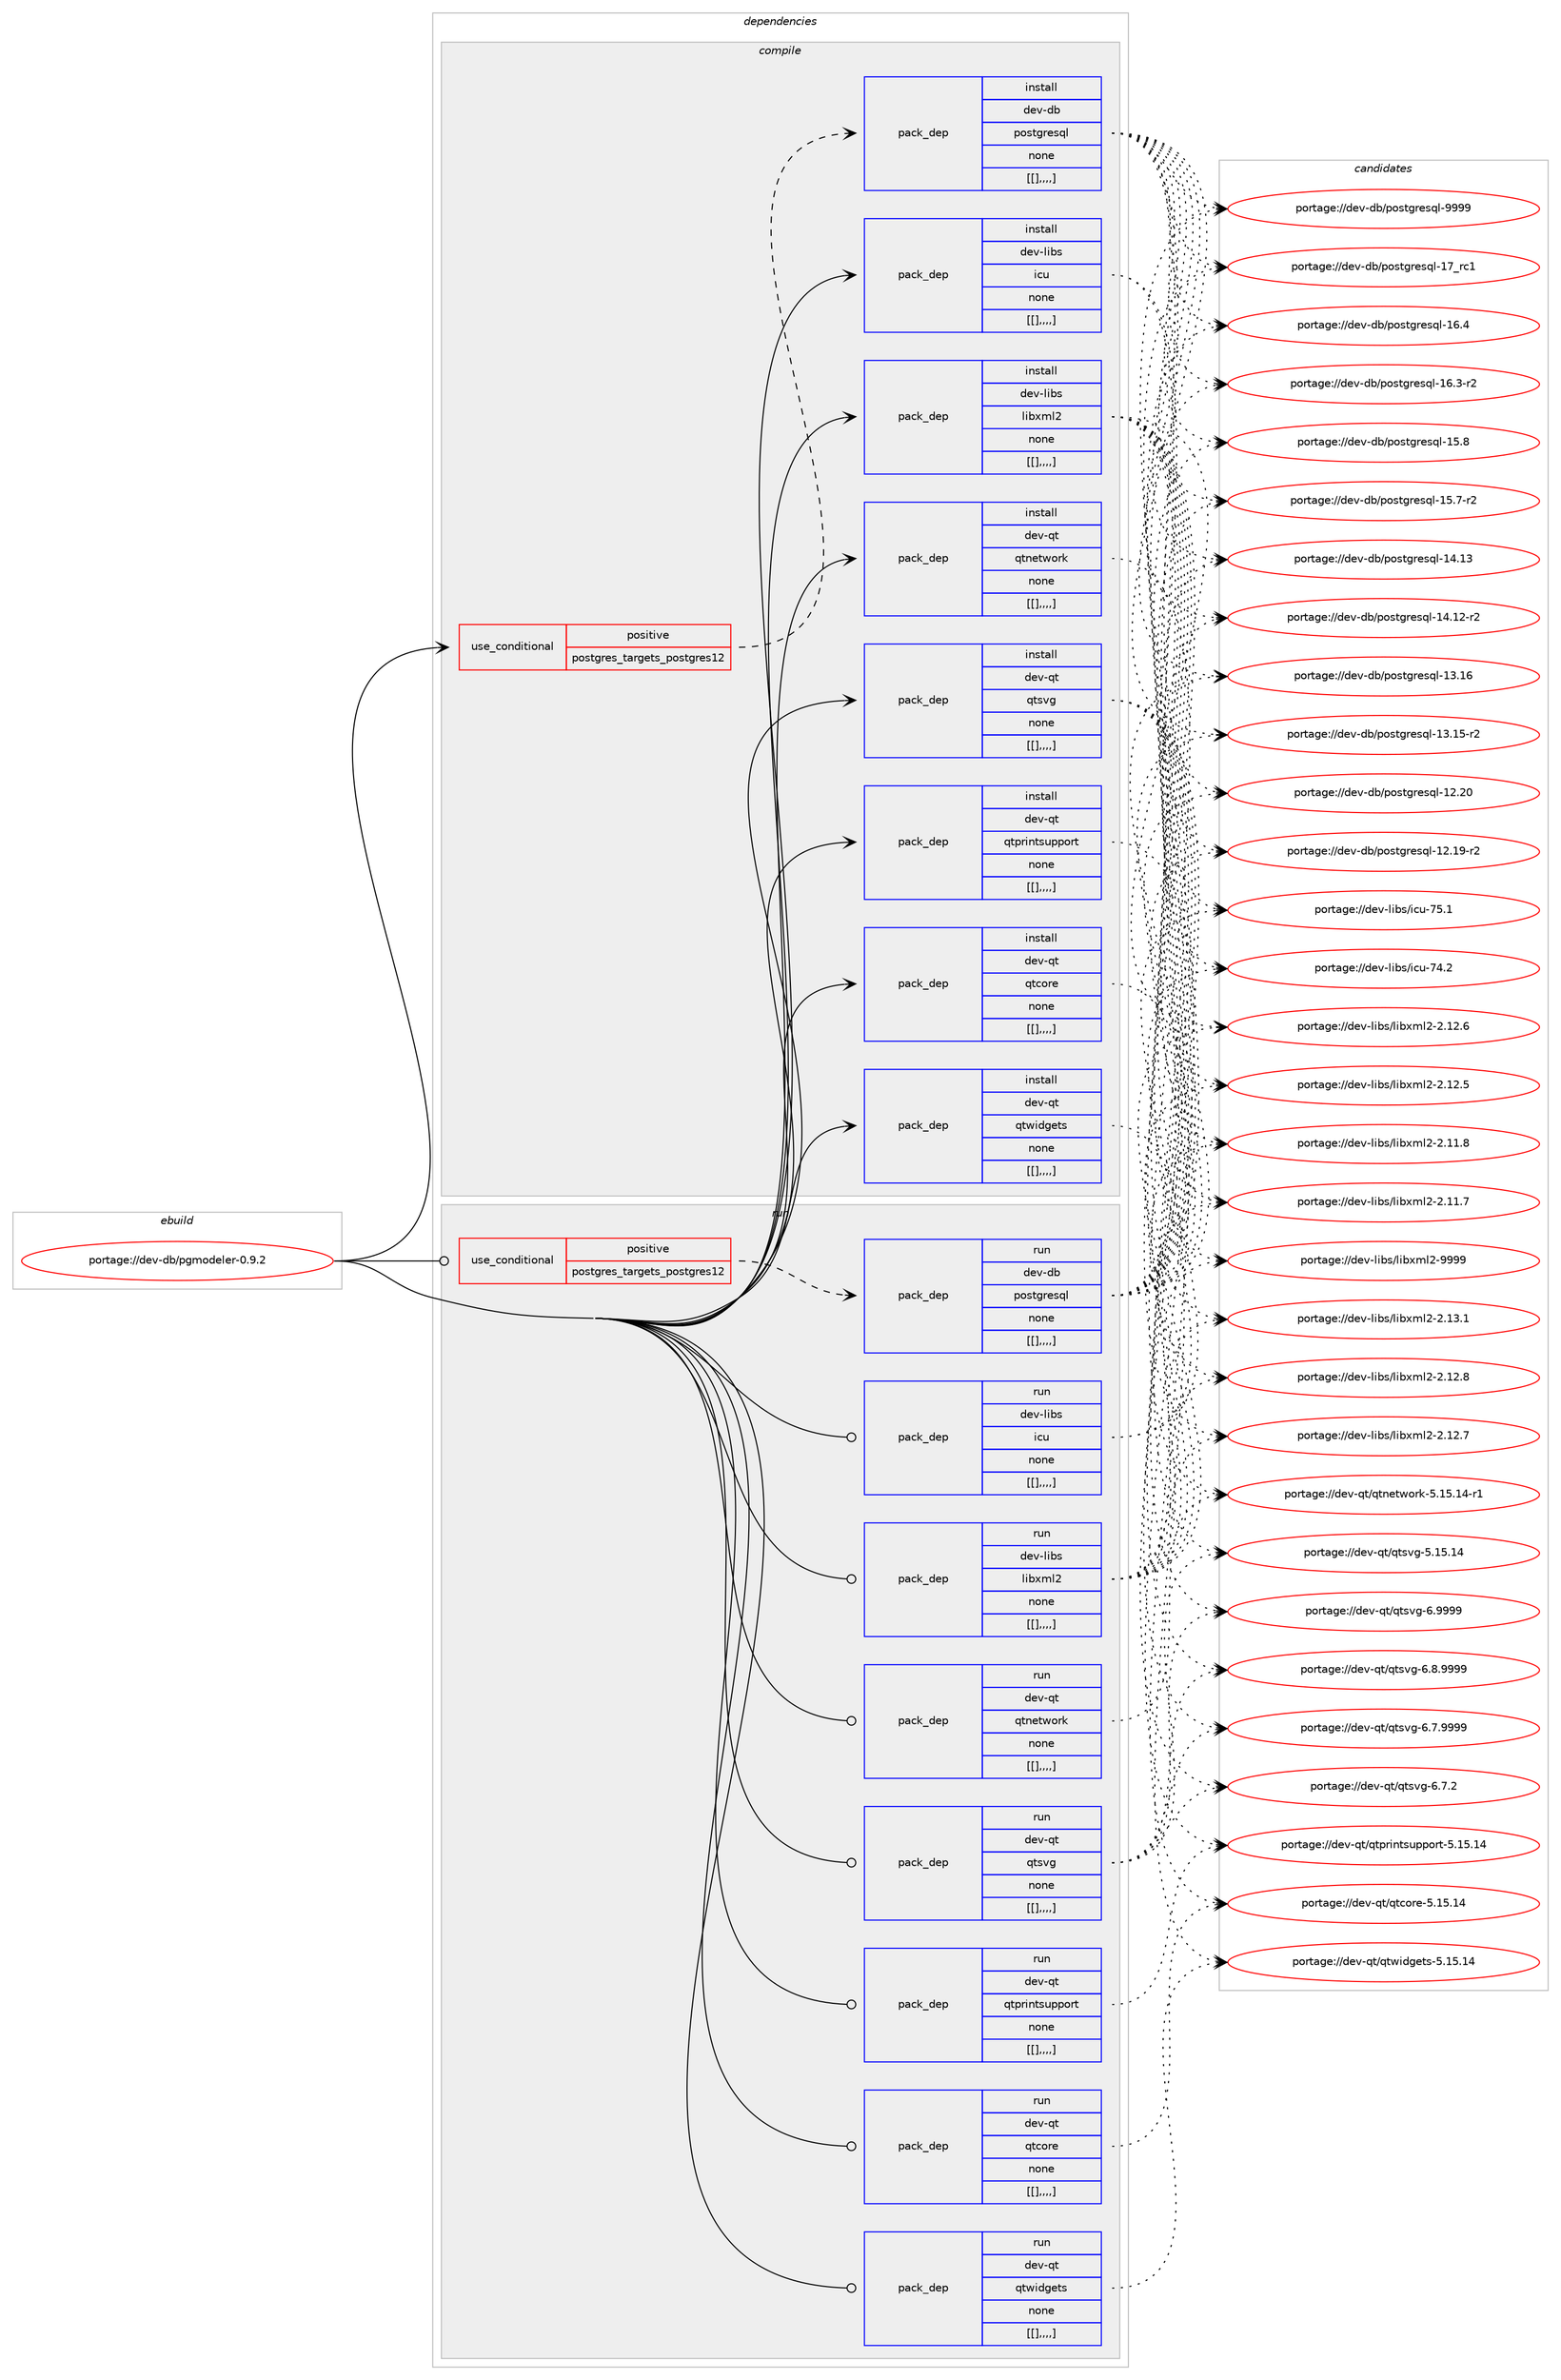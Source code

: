 digraph prolog {

# *************
# Graph options
# *************

newrank=true;
concentrate=true;
compound=true;
graph [rankdir=LR,fontname=Helvetica,fontsize=10,ranksep=1.5];#, ranksep=2.5, nodesep=0.2];
edge  [arrowhead=vee];
node  [fontname=Helvetica,fontsize=10];

# **********
# The ebuild
# **********

subgraph cluster_leftcol {
color=gray;
label=<<i>ebuild</i>>;
id [label="portage://dev-db/pgmodeler-0.9.2", color=red, width=4, href="../dev-db/pgmodeler-0.9.2.svg"];
}

# ****************
# The dependencies
# ****************

subgraph cluster_midcol {
color=gray;
label=<<i>dependencies</i>>;
subgraph cluster_compile {
fillcolor="#eeeeee";
style=filled;
label=<<i>compile</i>>;
subgraph cond18124 {
dependency68859 [label=<<TABLE BORDER="0" CELLBORDER="1" CELLSPACING="0" CELLPADDING="4"><TR><TD ROWSPAN="3" CELLPADDING="10">use_conditional</TD></TR><TR><TD>positive</TD></TR><TR><TD>postgres_targets_postgres12</TD></TR></TABLE>>, shape=none, color=red];
subgraph pack49790 {
dependency68860 [label=<<TABLE BORDER="0" CELLBORDER="1" CELLSPACING="0" CELLPADDING="4" WIDTH="220"><TR><TD ROWSPAN="6" CELLPADDING="30">pack_dep</TD></TR><TR><TD WIDTH="110">install</TD></TR><TR><TD>dev-db</TD></TR><TR><TD>postgresql</TD></TR><TR><TD>none</TD></TR><TR><TD>[[],,,,]</TD></TR></TABLE>>, shape=none, color=blue];
}
dependency68859:e -> dependency68860:w [weight=20,style="dashed",arrowhead="vee"];
}
id:e -> dependency68859:w [weight=20,style="solid",arrowhead="vee"];
subgraph pack49791 {
dependency68861 [label=<<TABLE BORDER="0" CELLBORDER="1" CELLSPACING="0" CELLPADDING="4" WIDTH="220"><TR><TD ROWSPAN="6" CELLPADDING="30">pack_dep</TD></TR><TR><TD WIDTH="110">install</TD></TR><TR><TD>dev-libs</TD></TR><TR><TD>icu</TD></TR><TR><TD>none</TD></TR><TR><TD>[[],,,,]</TD></TR></TABLE>>, shape=none, color=blue];
}
id:e -> dependency68861:w [weight=20,style="solid",arrowhead="vee"];
subgraph pack49792 {
dependency68862 [label=<<TABLE BORDER="0" CELLBORDER="1" CELLSPACING="0" CELLPADDING="4" WIDTH="220"><TR><TD ROWSPAN="6" CELLPADDING="30">pack_dep</TD></TR><TR><TD WIDTH="110">install</TD></TR><TR><TD>dev-libs</TD></TR><TR><TD>libxml2</TD></TR><TR><TD>none</TD></TR><TR><TD>[[],,,,]</TD></TR></TABLE>>, shape=none, color=blue];
}
id:e -> dependency68862:w [weight=20,style="solid",arrowhead="vee"];
subgraph pack49793 {
dependency68863 [label=<<TABLE BORDER="0" CELLBORDER="1" CELLSPACING="0" CELLPADDING="4" WIDTH="220"><TR><TD ROWSPAN="6" CELLPADDING="30">pack_dep</TD></TR><TR><TD WIDTH="110">install</TD></TR><TR><TD>dev-qt</TD></TR><TR><TD>qtcore</TD></TR><TR><TD>none</TD></TR><TR><TD>[[],,,,]</TD></TR></TABLE>>, shape=none, color=blue];
}
id:e -> dependency68863:w [weight=20,style="solid",arrowhead="vee"];
subgraph pack49794 {
dependency68864 [label=<<TABLE BORDER="0" CELLBORDER="1" CELLSPACING="0" CELLPADDING="4" WIDTH="220"><TR><TD ROWSPAN="6" CELLPADDING="30">pack_dep</TD></TR><TR><TD WIDTH="110">install</TD></TR><TR><TD>dev-qt</TD></TR><TR><TD>qtnetwork</TD></TR><TR><TD>none</TD></TR><TR><TD>[[],,,,]</TD></TR></TABLE>>, shape=none, color=blue];
}
id:e -> dependency68864:w [weight=20,style="solid",arrowhead="vee"];
subgraph pack49795 {
dependency68865 [label=<<TABLE BORDER="0" CELLBORDER="1" CELLSPACING="0" CELLPADDING="4" WIDTH="220"><TR><TD ROWSPAN="6" CELLPADDING="30">pack_dep</TD></TR><TR><TD WIDTH="110">install</TD></TR><TR><TD>dev-qt</TD></TR><TR><TD>qtprintsupport</TD></TR><TR><TD>none</TD></TR><TR><TD>[[],,,,]</TD></TR></TABLE>>, shape=none, color=blue];
}
id:e -> dependency68865:w [weight=20,style="solid",arrowhead="vee"];
subgraph pack49796 {
dependency68866 [label=<<TABLE BORDER="0" CELLBORDER="1" CELLSPACING="0" CELLPADDING="4" WIDTH="220"><TR><TD ROWSPAN="6" CELLPADDING="30">pack_dep</TD></TR><TR><TD WIDTH="110">install</TD></TR><TR><TD>dev-qt</TD></TR><TR><TD>qtsvg</TD></TR><TR><TD>none</TD></TR><TR><TD>[[],,,,]</TD></TR></TABLE>>, shape=none, color=blue];
}
id:e -> dependency68866:w [weight=20,style="solid",arrowhead="vee"];
subgraph pack49797 {
dependency68867 [label=<<TABLE BORDER="0" CELLBORDER="1" CELLSPACING="0" CELLPADDING="4" WIDTH="220"><TR><TD ROWSPAN="6" CELLPADDING="30">pack_dep</TD></TR><TR><TD WIDTH="110">install</TD></TR><TR><TD>dev-qt</TD></TR><TR><TD>qtwidgets</TD></TR><TR><TD>none</TD></TR><TR><TD>[[],,,,]</TD></TR></TABLE>>, shape=none, color=blue];
}
id:e -> dependency68867:w [weight=20,style="solid",arrowhead="vee"];
}
subgraph cluster_compileandrun {
fillcolor="#eeeeee";
style=filled;
label=<<i>compile and run</i>>;
}
subgraph cluster_run {
fillcolor="#eeeeee";
style=filled;
label=<<i>run</i>>;
subgraph cond18125 {
dependency68868 [label=<<TABLE BORDER="0" CELLBORDER="1" CELLSPACING="0" CELLPADDING="4"><TR><TD ROWSPAN="3" CELLPADDING="10">use_conditional</TD></TR><TR><TD>positive</TD></TR><TR><TD>postgres_targets_postgres12</TD></TR></TABLE>>, shape=none, color=red];
subgraph pack49798 {
dependency68869 [label=<<TABLE BORDER="0" CELLBORDER="1" CELLSPACING="0" CELLPADDING="4" WIDTH="220"><TR><TD ROWSPAN="6" CELLPADDING="30">pack_dep</TD></TR><TR><TD WIDTH="110">run</TD></TR><TR><TD>dev-db</TD></TR><TR><TD>postgresql</TD></TR><TR><TD>none</TD></TR><TR><TD>[[],,,,]</TD></TR></TABLE>>, shape=none, color=blue];
}
dependency68868:e -> dependency68869:w [weight=20,style="dashed",arrowhead="vee"];
}
id:e -> dependency68868:w [weight=20,style="solid",arrowhead="odot"];
subgraph pack49799 {
dependency68870 [label=<<TABLE BORDER="0" CELLBORDER="1" CELLSPACING="0" CELLPADDING="4" WIDTH="220"><TR><TD ROWSPAN="6" CELLPADDING="30">pack_dep</TD></TR><TR><TD WIDTH="110">run</TD></TR><TR><TD>dev-libs</TD></TR><TR><TD>icu</TD></TR><TR><TD>none</TD></TR><TR><TD>[[],,,,]</TD></TR></TABLE>>, shape=none, color=blue];
}
id:e -> dependency68870:w [weight=20,style="solid",arrowhead="odot"];
subgraph pack49800 {
dependency68871 [label=<<TABLE BORDER="0" CELLBORDER="1" CELLSPACING="0" CELLPADDING="4" WIDTH="220"><TR><TD ROWSPAN="6" CELLPADDING="30">pack_dep</TD></TR><TR><TD WIDTH="110">run</TD></TR><TR><TD>dev-libs</TD></TR><TR><TD>libxml2</TD></TR><TR><TD>none</TD></TR><TR><TD>[[],,,,]</TD></TR></TABLE>>, shape=none, color=blue];
}
id:e -> dependency68871:w [weight=20,style="solid",arrowhead="odot"];
subgraph pack49801 {
dependency68872 [label=<<TABLE BORDER="0" CELLBORDER="1" CELLSPACING="0" CELLPADDING="4" WIDTH="220"><TR><TD ROWSPAN="6" CELLPADDING="30">pack_dep</TD></TR><TR><TD WIDTH="110">run</TD></TR><TR><TD>dev-qt</TD></TR><TR><TD>qtcore</TD></TR><TR><TD>none</TD></TR><TR><TD>[[],,,,]</TD></TR></TABLE>>, shape=none, color=blue];
}
id:e -> dependency68872:w [weight=20,style="solid",arrowhead="odot"];
subgraph pack49802 {
dependency68873 [label=<<TABLE BORDER="0" CELLBORDER="1" CELLSPACING="0" CELLPADDING="4" WIDTH="220"><TR><TD ROWSPAN="6" CELLPADDING="30">pack_dep</TD></TR><TR><TD WIDTH="110">run</TD></TR><TR><TD>dev-qt</TD></TR><TR><TD>qtnetwork</TD></TR><TR><TD>none</TD></TR><TR><TD>[[],,,,]</TD></TR></TABLE>>, shape=none, color=blue];
}
id:e -> dependency68873:w [weight=20,style="solid",arrowhead="odot"];
subgraph pack49803 {
dependency68874 [label=<<TABLE BORDER="0" CELLBORDER="1" CELLSPACING="0" CELLPADDING="4" WIDTH="220"><TR><TD ROWSPAN="6" CELLPADDING="30">pack_dep</TD></TR><TR><TD WIDTH="110">run</TD></TR><TR><TD>dev-qt</TD></TR><TR><TD>qtprintsupport</TD></TR><TR><TD>none</TD></TR><TR><TD>[[],,,,]</TD></TR></TABLE>>, shape=none, color=blue];
}
id:e -> dependency68874:w [weight=20,style="solid",arrowhead="odot"];
subgraph pack49804 {
dependency68875 [label=<<TABLE BORDER="0" CELLBORDER="1" CELLSPACING="0" CELLPADDING="4" WIDTH="220"><TR><TD ROWSPAN="6" CELLPADDING="30">pack_dep</TD></TR><TR><TD WIDTH="110">run</TD></TR><TR><TD>dev-qt</TD></TR><TR><TD>qtsvg</TD></TR><TR><TD>none</TD></TR><TR><TD>[[],,,,]</TD></TR></TABLE>>, shape=none, color=blue];
}
id:e -> dependency68875:w [weight=20,style="solid",arrowhead="odot"];
subgraph pack49805 {
dependency68876 [label=<<TABLE BORDER="0" CELLBORDER="1" CELLSPACING="0" CELLPADDING="4" WIDTH="220"><TR><TD ROWSPAN="6" CELLPADDING="30">pack_dep</TD></TR><TR><TD WIDTH="110">run</TD></TR><TR><TD>dev-qt</TD></TR><TR><TD>qtwidgets</TD></TR><TR><TD>none</TD></TR><TR><TD>[[],,,,]</TD></TR></TABLE>>, shape=none, color=blue];
}
id:e -> dependency68876:w [weight=20,style="solid",arrowhead="odot"];
}
}

# **************
# The candidates
# **************

subgraph cluster_choices {
rank=same;
color=gray;
label=<<i>candidates</i>>;

subgraph choice49790 {
color=black;
nodesep=1;
choice1001011184510098471121111151161031141011151131084557575757 [label="portage://dev-db/postgresql-9999", color=red, width=4,href="../dev-db/postgresql-9999.svg"];
choice100101118451009847112111115116103114101115113108454955951149949 [label="portage://dev-db/postgresql-17_rc1", color=red, width=4,href="../dev-db/postgresql-17_rc1.svg"];
choice1001011184510098471121111151161031141011151131084549544652 [label="portage://dev-db/postgresql-16.4", color=red, width=4,href="../dev-db/postgresql-16.4.svg"];
choice10010111845100984711211111511610311410111511310845495446514511450 [label="portage://dev-db/postgresql-16.3-r2", color=red, width=4,href="../dev-db/postgresql-16.3-r2.svg"];
choice1001011184510098471121111151161031141011151131084549534656 [label="portage://dev-db/postgresql-15.8", color=red, width=4,href="../dev-db/postgresql-15.8.svg"];
choice10010111845100984711211111511610311410111511310845495346554511450 [label="portage://dev-db/postgresql-15.7-r2", color=red, width=4,href="../dev-db/postgresql-15.7-r2.svg"];
choice100101118451009847112111115116103114101115113108454952464951 [label="portage://dev-db/postgresql-14.13", color=red, width=4,href="../dev-db/postgresql-14.13.svg"];
choice1001011184510098471121111151161031141011151131084549524649504511450 [label="portage://dev-db/postgresql-14.12-r2", color=red, width=4,href="../dev-db/postgresql-14.12-r2.svg"];
choice100101118451009847112111115116103114101115113108454951464954 [label="portage://dev-db/postgresql-13.16", color=red, width=4,href="../dev-db/postgresql-13.16.svg"];
choice1001011184510098471121111151161031141011151131084549514649534511450 [label="portage://dev-db/postgresql-13.15-r2", color=red, width=4,href="../dev-db/postgresql-13.15-r2.svg"];
choice100101118451009847112111115116103114101115113108454950465048 [label="portage://dev-db/postgresql-12.20", color=red, width=4,href="../dev-db/postgresql-12.20.svg"];
choice1001011184510098471121111151161031141011151131084549504649574511450 [label="portage://dev-db/postgresql-12.19-r2", color=red, width=4,href="../dev-db/postgresql-12.19-r2.svg"];
dependency68860:e -> choice1001011184510098471121111151161031141011151131084557575757:w [style=dotted,weight="100"];
dependency68860:e -> choice100101118451009847112111115116103114101115113108454955951149949:w [style=dotted,weight="100"];
dependency68860:e -> choice1001011184510098471121111151161031141011151131084549544652:w [style=dotted,weight="100"];
dependency68860:e -> choice10010111845100984711211111511610311410111511310845495446514511450:w [style=dotted,weight="100"];
dependency68860:e -> choice1001011184510098471121111151161031141011151131084549534656:w [style=dotted,weight="100"];
dependency68860:e -> choice10010111845100984711211111511610311410111511310845495346554511450:w [style=dotted,weight="100"];
dependency68860:e -> choice100101118451009847112111115116103114101115113108454952464951:w [style=dotted,weight="100"];
dependency68860:e -> choice1001011184510098471121111151161031141011151131084549524649504511450:w [style=dotted,weight="100"];
dependency68860:e -> choice100101118451009847112111115116103114101115113108454951464954:w [style=dotted,weight="100"];
dependency68860:e -> choice1001011184510098471121111151161031141011151131084549514649534511450:w [style=dotted,weight="100"];
dependency68860:e -> choice100101118451009847112111115116103114101115113108454950465048:w [style=dotted,weight="100"];
dependency68860:e -> choice1001011184510098471121111151161031141011151131084549504649574511450:w [style=dotted,weight="100"];
}
subgraph choice49791 {
color=black;
nodesep=1;
choice100101118451081059811547105991174555534649 [label="portage://dev-libs/icu-75.1", color=red, width=4,href="../dev-libs/icu-75.1.svg"];
choice100101118451081059811547105991174555524650 [label="portage://dev-libs/icu-74.2", color=red, width=4,href="../dev-libs/icu-74.2.svg"];
dependency68861:e -> choice100101118451081059811547105991174555534649:w [style=dotted,weight="100"];
dependency68861:e -> choice100101118451081059811547105991174555524650:w [style=dotted,weight="100"];
}
subgraph choice49792 {
color=black;
nodesep=1;
choice10010111845108105981154710810598120109108504557575757 [label="portage://dev-libs/libxml2-9999", color=red, width=4,href="../dev-libs/libxml2-9999.svg"];
choice100101118451081059811547108105981201091085045504649514649 [label="portage://dev-libs/libxml2-2.13.1", color=red, width=4,href="../dev-libs/libxml2-2.13.1.svg"];
choice100101118451081059811547108105981201091085045504649504656 [label="portage://dev-libs/libxml2-2.12.8", color=red, width=4,href="../dev-libs/libxml2-2.12.8.svg"];
choice100101118451081059811547108105981201091085045504649504655 [label="portage://dev-libs/libxml2-2.12.7", color=red, width=4,href="../dev-libs/libxml2-2.12.7.svg"];
choice100101118451081059811547108105981201091085045504649504654 [label="portage://dev-libs/libxml2-2.12.6", color=red, width=4,href="../dev-libs/libxml2-2.12.6.svg"];
choice100101118451081059811547108105981201091085045504649504653 [label="portage://dev-libs/libxml2-2.12.5", color=red, width=4,href="../dev-libs/libxml2-2.12.5.svg"];
choice100101118451081059811547108105981201091085045504649494656 [label="portage://dev-libs/libxml2-2.11.8", color=red, width=4,href="../dev-libs/libxml2-2.11.8.svg"];
choice100101118451081059811547108105981201091085045504649494655 [label="portage://dev-libs/libxml2-2.11.7", color=red, width=4,href="../dev-libs/libxml2-2.11.7.svg"];
dependency68862:e -> choice10010111845108105981154710810598120109108504557575757:w [style=dotted,weight="100"];
dependency68862:e -> choice100101118451081059811547108105981201091085045504649514649:w [style=dotted,weight="100"];
dependency68862:e -> choice100101118451081059811547108105981201091085045504649504656:w [style=dotted,weight="100"];
dependency68862:e -> choice100101118451081059811547108105981201091085045504649504655:w [style=dotted,weight="100"];
dependency68862:e -> choice100101118451081059811547108105981201091085045504649504654:w [style=dotted,weight="100"];
dependency68862:e -> choice100101118451081059811547108105981201091085045504649504653:w [style=dotted,weight="100"];
dependency68862:e -> choice100101118451081059811547108105981201091085045504649494656:w [style=dotted,weight="100"];
dependency68862:e -> choice100101118451081059811547108105981201091085045504649494655:w [style=dotted,weight="100"];
}
subgraph choice49793 {
color=black;
nodesep=1;
choice1001011184511311647113116991111141014553464953464952 [label="portage://dev-qt/qtcore-5.15.14", color=red, width=4,href="../dev-qt/qtcore-5.15.14.svg"];
dependency68863:e -> choice1001011184511311647113116991111141014553464953464952:w [style=dotted,weight="100"];
}
subgraph choice49794 {
color=black;
nodesep=1;
choice100101118451131164711311611010111611911111410745534649534649524511449 [label="portage://dev-qt/qtnetwork-5.15.14-r1", color=red, width=4,href="../dev-qt/qtnetwork-5.15.14-r1.svg"];
dependency68864:e -> choice100101118451131164711311611010111611911111410745534649534649524511449:w [style=dotted,weight="100"];
}
subgraph choice49795 {
color=black;
nodesep=1;
choice10010111845113116471131161121141051101161151171121121111141164553464953464952 [label="portage://dev-qt/qtprintsupport-5.15.14", color=red, width=4,href="../dev-qt/qtprintsupport-5.15.14.svg"];
dependency68865:e -> choice10010111845113116471131161121141051101161151171121121111141164553464953464952:w [style=dotted,weight="100"];
}
subgraph choice49796 {
color=black;
nodesep=1;
choice100101118451131164711311611511810345544657575757 [label="portage://dev-qt/qtsvg-6.9999", color=red, width=4,href="../dev-qt/qtsvg-6.9999.svg"];
choice1001011184511311647113116115118103455446564657575757 [label="portage://dev-qt/qtsvg-6.8.9999", color=red, width=4,href="../dev-qt/qtsvg-6.8.9999.svg"];
choice1001011184511311647113116115118103455446554657575757 [label="portage://dev-qt/qtsvg-6.7.9999", color=red, width=4,href="../dev-qt/qtsvg-6.7.9999.svg"];
choice1001011184511311647113116115118103455446554650 [label="portage://dev-qt/qtsvg-6.7.2", color=red, width=4,href="../dev-qt/qtsvg-6.7.2.svg"];
choice10010111845113116471131161151181034553464953464952 [label="portage://dev-qt/qtsvg-5.15.14", color=red, width=4,href="../dev-qt/qtsvg-5.15.14.svg"];
dependency68866:e -> choice100101118451131164711311611511810345544657575757:w [style=dotted,weight="100"];
dependency68866:e -> choice1001011184511311647113116115118103455446564657575757:w [style=dotted,weight="100"];
dependency68866:e -> choice1001011184511311647113116115118103455446554657575757:w [style=dotted,weight="100"];
dependency68866:e -> choice1001011184511311647113116115118103455446554650:w [style=dotted,weight="100"];
dependency68866:e -> choice10010111845113116471131161151181034553464953464952:w [style=dotted,weight="100"];
}
subgraph choice49797 {
color=black;
nodesep=1;
choice10010111845113116471131161191051001031011161154553464953464952 [label="portage://dev-qt/qtwidgets-5.15.14", color=red, width=4,href="../dev-qt/qtwidgets-5.15.14.svg"];
dependency68867:e -> choice10010111845113116471131161191051001031011161154553464953464952:w [style=dotted,weight="100"];
}
subgraph choice49798 {
color=black;
nodesep=1;
choice1001011184510098471121111151161031141011151131084557575757 [label="portage://dev-db/postgresql-9999", color=red, width=4,href="../dev-db/postgresql-9999.svg"];
choice100101118451009847112111115116103114101115113108454955951149949 [label="portage://dev-db/postgresql-17_rc1", color=red, width=4,href="../dev-db/postgresql-17_rc1.svg"];
choice1001011184510098471121111151161031141011151131084549544652 [label="portage://dev-db/postgresql-16.4", color=red, width=4,href="../dev-db/postgresql-16.4.svg"];
choice10010111845100984711211111511610311410111511310845495446514511450 [label="portage://dev-db/postgresql-16.3-r2", color=red, width=4,href="../dev-db/postgresql-16.3-r2.svg"];
choice1001011184510098471121111151161031141011151131084549534656 [label="portage://dev-db/postgresql-15.8", color=red, width=4,href="../dev-db/postgresql-15.8.svg"];
choice10010111845100984711211111511610311410111511310845495346554511450 [label="portage://dev-db/postgresql-15.7-r2", color=red, width=4,href="../dev-db/postgresql-15.7-r2.svg"];
choice100101118451009847112111115116103114101115113108454952464951 [label="portage://dev-db/postgresql-14.13", color=red, width=4,href="../dev-db/postgresql-14.13.svg"];
choice1001011184510098471121111151161031141011151131084549524649504511450 [label="portage://dev-db/postgresql-14.12-r2", color=red, width=4,href="../dev-db/postgresql-14.12-r2.svg"];
choice100101118451009847112111115116103114101115113108454951464954 [label="portage://dev-db/postgresql-13.16", color=red, width=4,href="../dev-db/postgresql-13.16.svg"];
choice1001011184510098471121111151161031141011151131084549514649534511450 [label="portage://dev-db/postgresql-13.15-r2", color=red, width=4,href="../dev-db/postgresql-13.15-r2.svg"];
choice100101118451009847112111115116103114101115113108454950465048 [label="portage://dev-db/postgresql-12.20", color=red, width=4,href="../dev-db/postgresql-12.20.svg"];
choice1001011184510098471121111151161031141011151131084549504649574511450 [label="portage://dev-db/postgresql-12.19-r2", color=red, width=4,href="../dev-db/postgresql-12.19-r2.svg"];
dependency68869:e -> choice1001011184510098471121111151161031141011151131084557575757:w [style=dotted,weight="100"];
dependency68869:e -> choice100101118451009847112111115116103114101115113108454955951149949:w [style=dotted,weight="100"];
dependency68869:e -> choice1001011184510098471121111151161031141011151131084549544652:w [style=dotted,weight="100"];
dependency68869:e -> choice10010111845100984711211111511610311410111511310845495446514511450:w [style=dotted,weight="100"];
dependency68869:e -> choice1001011184510098471121111151161031141011151131084549534656:w [style=dotted,weight="100"];
dependency68869:e -> choice10010111845100984711211111511610311410111511310845495346554511450:w [style=dotted,weight="100"];
dependency68869:e -> choice100101118451009847112111115116103114101115113108454952464951:w [style=dotted,weight="100"];
dependency68869:e -> choice1001011184510098471121111151161031141011151131084549524649504511450:w [style=dotted,weight="100"];
dependency68869:e -> choice100101118451009847112111115116103114101115113108454951464954:w [style=dotted,weight="100"];
dependency68869:e -> choice1001011184510098471121111151161031141011151131084549514649534511450:w [style=dotted,weight="100"];
dependency68869:e -> choice100101118451009847112111115116103114101115113108454950465048:w [style=dotted,weight="100"];
dependency68869:e -> choice1001011184510098471121111151161031141011151131084549504649574511450:w [style=dotted,weight="100"];
}
subgraph choice49799 {
color=black;
nodesep=1;
choice100101118451081059811547105991174555534649 [label="portage://dev-libs/icu-75.1", color=red, width=4,href="../dev-libs/icu-75.1.svg"];
choice100101118451081059811547105991174555524650 [label="portage://dev-libs/icu-74.2", color=red, width=4,href="../dev-libs/icu-74.2.svg"];
dependency68870:e -> choice100101118451081059811547105991174555534649:w [style=dotted,weight="100"];
dependency68870:e -> choice100101118451081059811547105991174555524650:w [style=dotted,weight="100"];
}
subgraph choice49800 {
color=black;
nodesep=1;
choice10010111845108105981154710810598120109108504557575757 [label="portage://dev-libs/libxml2-9999", color=red, width=4,href="../dev-libs/libxml2-9999.svg"];
choice100101118451081059811547108105981201091085045504649514649 [label="portage://dev-libs/libxml2-2.13.1", color=red, width=4,href="../dev-libs/libxml2-2.13.1.svg"];
choice100101118451081059811547108105981201091085045504649504656 [label="portage://dev-libs/libxml2-2.12.8", color=red, width=4,href="../dev-libs/libxml2-2.12.8.svg"];
choice100101118451081059811547108105981201091085045504649504655 [label="portage://dev-libs/libxml2-2.12.7", color=red, width=4,href="../dev-libs/libxml2-2.12.7.svg"];
choice100101118451081059811547108105981201091085045504649504654 [label="portage://dev-libs/libxml2-2.12.6", color=red, width=4,href="../dev-libs/libxml2-2.12.6.svg"];
choice100101118451081059811547108105981201091085045504649504653 [label="portage://dev-libs/libxml2-2.12.5", color=red, width=4,href="../dev-libs/libxml2-2.12.5.svg"];
choice100101118451081059811547108105981201091085045504649494656 [label="portage://dev-libs/libxml2-2.11.8", color=red, width=4,href="../dev-libs/libxml2-2.11.8.svg"];
choice100101118451081059811547108105981201091085045504649494655 [label="portage://dev-libs/libxml2-2.11.7", color=red, width=4,href="../dev-libs/libxml2-2.11.7.svg"];
dependency68871:e -> choice10010111845108105981154710810598120109108504557575757:w [style=dotted,weight="100"];
dependency68871:e -> choice100101118451081059811547108105981201091085045504649514649:w [style=dotted,weight="100"];
dependency68871:e -> choice100101118451081059811547108105981201091085045504649504656:w [style=dotted,weight="100"];
dependency68871:e -> choice100101118451081059811547108105981201091085045504649504655:w [style=dotted,weight="100"];
dependency68871:e -> choice100101118451081059811547108105981201091085045504649504654:w [style=dotted,weight="100"];
dependency68871:e -> choice100101118451081059811547108105981201091085045504649504653:w [style=dotted,weight="100"];
dependency68871:e -> choice100101118451081059811547108105981201091085045504649494656:w [style=dotted,weight="100"];
dependency68871:e -> choice100101118451081059811547108105981201091085045504649494655:w [style=dotted,weight="100"];
}
subgraph choice49801 {
color=black;
nodesep=1;
choice1001011184511311647113116991111141014553464953464952 [label="portage://dev-qt/qtcore-5.15.14", color=red, width=4,href="../dev-qt/qtcore-5.15.14.svg"];
dependency68872:e -> choice1001011184511311647113116991111141014553464953464952:w [style=dotted,weight="100"];
}
subgraph choice49802 {
color=black;
nodesep=1;
choice100101118451131164711311611010111611911111410745534649534649524511449 [label="portage://dev-qt/qtnetwork-5.15.14-r1", color=red, width=4,href="../dev-qt/qtnetwork-5.15.14-r1.svg"];
dependency68873:e -> choice100101118451131164711311611010111611911111410745534649534649524511449:w [style=dotted,weight="100"];
}
subgraph choice49803 {
color=black;
nodesep=1;
choice10010111845113116471131161121141051101161151171121121111141164553464953464952 [label="portage://dev-qt/qtprintsupport-5.15.14", color=red, width=4,href="../dev-qt/qtprintsupport-5.15.14.svg"];
dependency68874:e -> choice10010111845113116471131161121141051101161151171121121111141164553464953464952:w [style=dotted,weight="100"];
}
subgraph choice49804 {
color=black;
nodesep=1;
choice100101118451131164711311611511810345544657575757 [label="portage://dev-qt/qtsvg-6.9999", color=red, width=4,href="../dev-qt/qtsvg-6.9999.svg"];
choice1001011184511311647113116115118103455446564657575757 [label="portage://dev-qt/qtsvg-6.8.9999", color=red, width=4,href="../dev-qt/qtsvg-6.8.9999.svg"];
choice1001011184511311647113116115118103455446554657575757 [label="portage://dev-qt/qtsvg-6.7.9999", color=red, width=4,href="../dev-qt/qtsvg-6.7.9999.svg"];
choice1001011184511311647113116115118103455446554650 [label="portage://dev-qt/qtsvg-6.7.2", color=red, width=4,href="../dev-qt/qtsvg-6.7.2.svg"];
choice10010111845113116471131161151181034553464953464952 [label="portage://dev-qt/qtsvg-5.15.14", color=red, width=4,href="../dev-qt/qtsvg-5.15.14.svg"];
dependency68875:e -> choice100101118451131164711311611511810345544657575757:w [style=dotted,weight="100"];
dependency68875:e -> choice1001011184511311647113116115118103455446564657575757:w [style=dotted,weight="100"];
dependency68875:e -> choice1001011184511311647113116115118103455446554657575757:w [style=dotted,weight="100"];
dependency68875:e -> choice1001011184511311647113116115118103455446554650:w [style=dotted,weight="100"];
dependency68875:e -> choice10010111845113116471131161151181034553464953464952:w [style=dotted,weight="100"];
}
subgraph choice49805 {
color=black;
nodesep=1;
choice10010111845113116471131161191051001031011161154553464953464952 [label="portage://dev-qt/qtwidgets-5.15.14", color=red, width=4,href="../dev-qt/qtwidgets-5.15.14.svg"];
dependency68876:e -> choice10010111845113116471131161191051001031011161154553464953464952:w [style=dotted,weight="100"];
}
}

}
